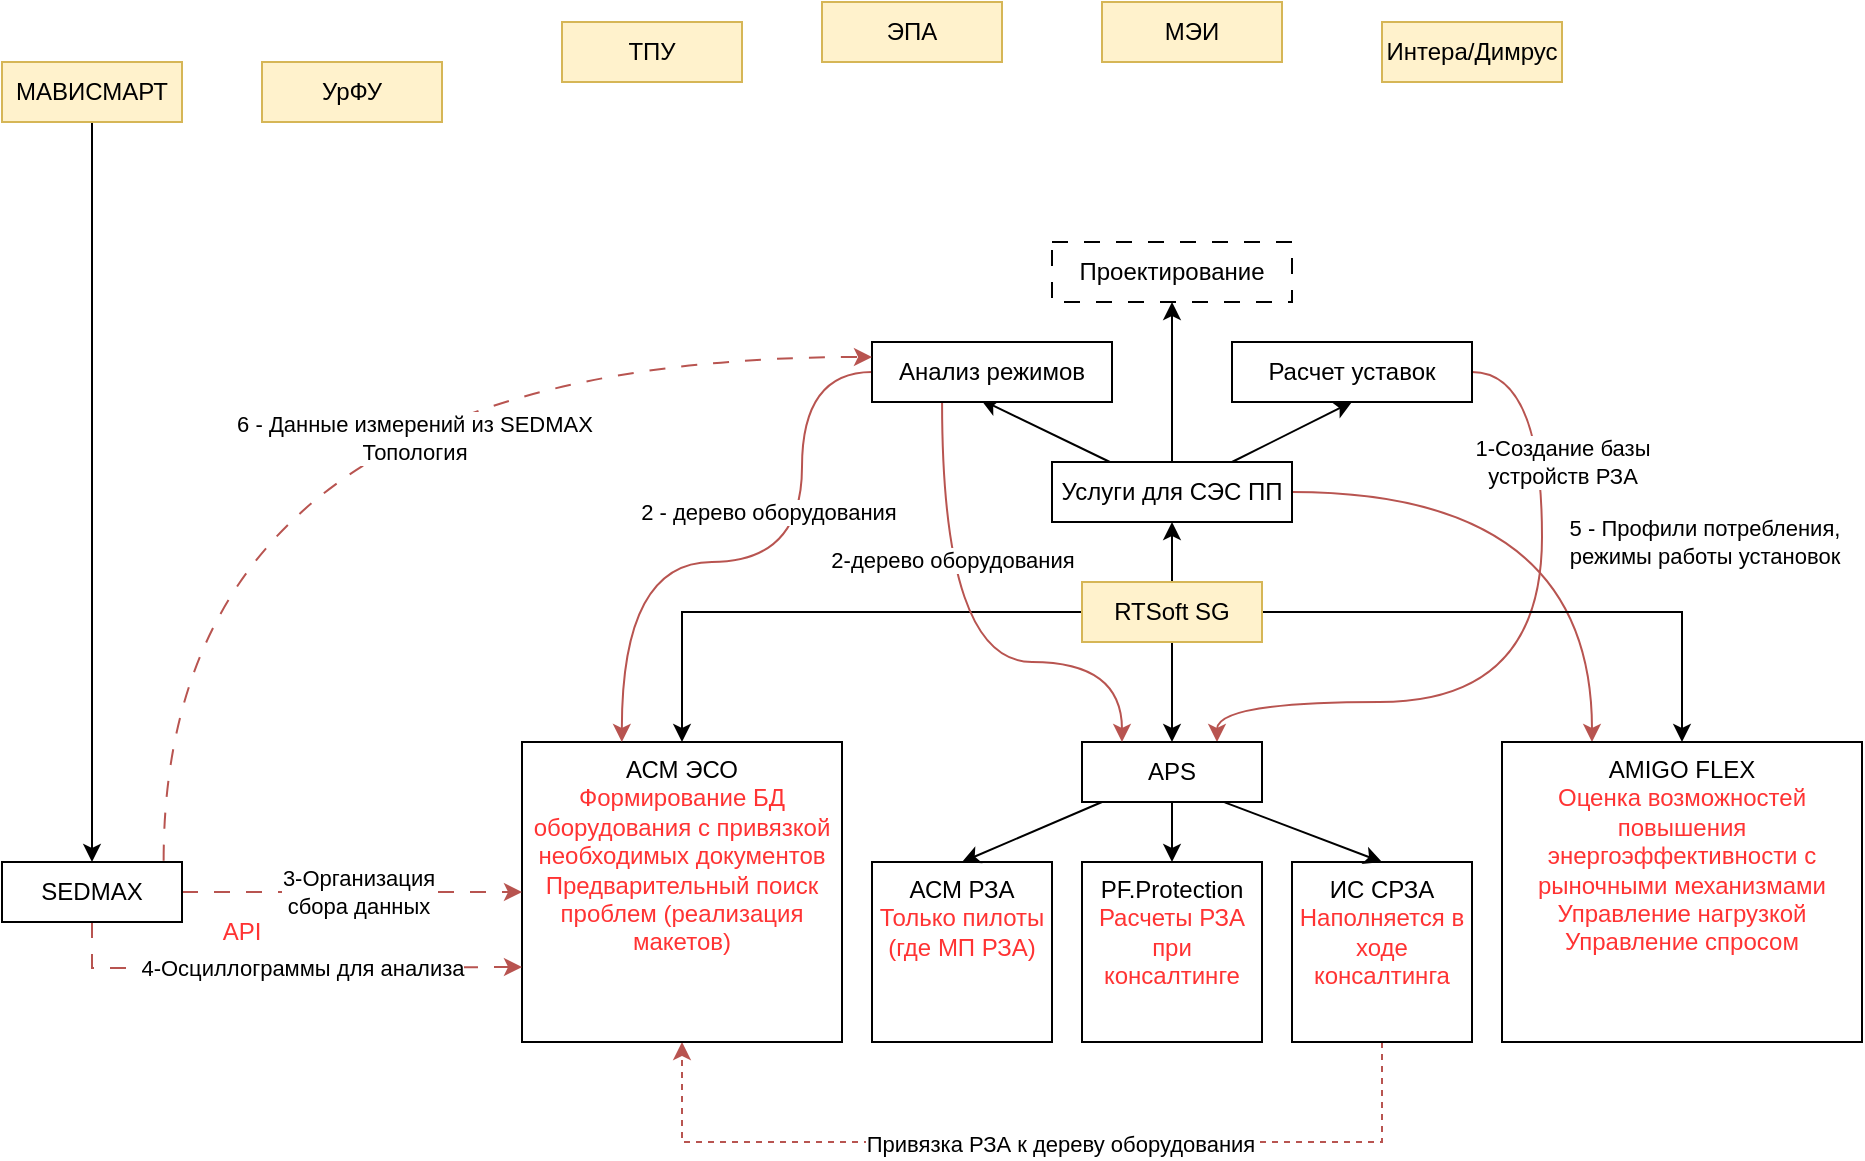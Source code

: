 <mxfile version="21.8.2" type="github" pages="2">
  <diagram name="Page-1" id="ZyMO6e3TnWATeuTPRcdV">
    <mxGraphModel dx="1900" dy="534" grid="1" gridSize="10" guides="1" tooltips="1" connect="1" arrows="1" fold="1" page="1" pageScale="1" pageWidth="850" pageHeight="1100" math="0" shadow="0">
      <root>
        <mxCell id="0" />
        <mxCell id="1" parent="0" />
        <mxCell id="bLjtOQ6BtMjxogzQHAxk-2" value="АСМ РЗА&lt;br&gt;&lt;font color=&quot;#ff3333&quot;&gt;Только пилоты (где МП РЗА)&lt;/font&gt;" style="rounded=0;whiteSpace=wrap;html=1;verticalAlign=top;" parent="1" vertex="1">
          <mxGeometry x="225" y="840" width="90" height="90" as="geometry" />
        </mxCell>
        <mxCell id="bLjtOQ6BtMjxogzQHAxk-5" value="PF.Protection&lt;br&gt;&lt;font color=&quot;#ff3333&quot;&gt;Расчеты РЗА при консалтинге&lt;/font&gt;" style="rounded=0;whiteSpace=wrap;html=1;verticalAlign=top;" parent="1" vertex="1">
          <mxGeometry x="330" y="840" width="90" height="90" as="geometry" />
        </mxCell>
        <mxCell id="bLjtOQ6BtMjxogzQHAxk-33" style="edgeStyle=orthogonalEdgeStyle;rounded=0;orthogonalLoop=1;jettySize=auto;html=1;entryX=1;entryY=0.5;entryDx=0;entryDy=0;curved=1;exitX=0.75;exitY=0;exitDx=0;exitDy=0;startArrow=classic;startFill=1;endArrow=none;endFill=0;fillColor=#f8cecc;strokeColor=#b85450;" parent="1" source="bLjtOQ6BtMjxogzQHAxk-20" target="bLjtOQ6BtMjxogzQHAxk-29" edge="1">
          <mxGeometry relative="1" as="geometry">
            <Array as="points">
              <mxPoint x="398" y="760" />
              <mxPoint x="560" y="760" />
              <mxPoint x="560" y="595" />
            </Array>
          </mxGeometry>
        </mxCell>
        <mxCell id="bLjtOQ6BtMjxogzQHAxk-36" value="1-Создание базы &lt;br&gt;устройств РЗА" style="edgeLabel;html=1;align=center;verticalAlign=middle;resizable=0;points=[];" parent="bLjtOQ6BtMjxogzQHAxk-33" vertex="1" connectable="0">
          <mxGeometry x="0.053" y="1" relative="1" as="geometry">
            <mxPoint x="11" y="-101" as="offset" />
          </mxGeometry>
        </mxCell>
        <mxCell id="bLjtOQ6BtMjxogzQHAxk-58" style="edgeStyle=orthogonalEdgeStyle;rounded=0;orthogonalLoop=1;jettySize=auto;html=1;entryX=0.5;entryY=1;entryDx=0;entryDy=0;dashed=1;fillColor=#f8cecc;strokeColor=#b85450;" parent="1" source="bLjtOQ6BtMjxogzQHAxk-6" target="bLjtOQ6BtMjxogzQHAxk-12" edge="1">
          <mxGeometry relative="1" as="geometry">
            <Array as="points">
              <mxPoint x="480" y="980" />
              <mxPoint x="130" y="980" />
            </Array>
          </mxGeometry>
        </mxCell>
        <mxCell id="bLjtOQ6BtMjxogzQHAxk-59" value="Привязка РЗА к дереву оборудования" style="edgeLabel;html=1;align=center;verticalAlign=middle;resizable=0;points=[];" parent="bLjtOQ6BtMjxogzQHAxk-58" vertex="1" connectable="0">
          <mxGeometry x="-0.06" y="1" relative="1" as="geometry">
            <mxPoint as="offset" />
          </mxGeometry>
        </mxCell>
        <mxCell id="bLjtOQ6BtMjxogzQHAxk-6" value="ИС СРЗА&lt;br&gt;&lt;font color=&quot;#ff3333&quot;&gt;Наполняется в ходе консалтинга&lt;/font&gt;" style="rounded=0;whiteSpace=wrap;html=1;verticalAlign=top;" parent="1" vertex="1">
          <mxGeometry x="435" y="840" width="90" height="90" as="geometry" />
        </mxCell>
        <mxCell id="bLjtOQ6BtMjxogzQHAxk-31" style="rounded=0;orthogonalLoop=1;jettySize=auto;html=1;entryX=0.5;entryY=1;entryDx=0;entryDy=0;" parent="1" source="bLjtOQ6BtMjxogzQHAxk-7" target="bLjtOQ6BtMjxogzQHAxk-29" edge="1">
          <mxGeometry relative="1" as="geometry" />
        </mxCell>
        <mxCell id="bLjtOQ6BtMjxogzQHAxk-32" style="rounded=0;orthogonalLoop=1;jettySize=auto;html=1;entryX=0.453;entryY=0.96;entryDx=0;entryDy=0;entryPerimeter=0;" parent="1" source="bLjtOQ6BtMjxogzQHAxk-7" target="bLjtOQ6BtMjxogzQHAxk-28" edge="1">
          <mxGeometry relative="1" as="geometry" />
        </mxCell>
        <mxCell id="bLjtOQ6BtMjxogzQHAxk-35" style="edgeStyle=orthogonalEdgeStyle;rounded=0;orthogonalLoop=1;jettySize=auto;html=1;entryX=0.5;entryY=1;entryDx=0;entryDy=0;" parent="1" source="bLjtOQ6BtMjxogzQHAxk-7" target="bLjtOQ6BtMjxogzQHAxk-34" edge="1">
          <mxGeometry relative="1" as="geometry" />
        </mxCell>
        <mxCell id="bLjtOQ6BtMjxogzQHAxk-53" style="edgeStyle=orthogonalEdgeStyle;rounded=0;orthogonalLoop=1;jettySize=auto;html=1;entryX=0.25;entryY=0;entryDx=0;entryDy=0;curved=1;fillColor=#f8cecc;strokeColor=#b85450;" parent="1" source="bLjtOQ6BtMjxogzQHAxk-7" target="bLjtOQ6BtMjxogzQHAxk-23" edge="1">
          <mxGeometry relative="1" as="geometry" />
        </mxCell>
        <mxCell id="bLjtOQ6BtMjxogzQHAxk-54" value="5 - Профили потребления, &lt;br&gt;режимы работы установок" style="edgeLabel;html=1;align=center;verticalAlign=middle;resizable=0;points=[];" parent="bLjtOQ6BtMjxogzQHAxk-53" vertex="1" connectable="0">
          <mxGeometry x="-0.3" y="-20" relative="1" as="geometry">
            <mxPoint x="109" y="5" as="offset" />
          </mxGeometry>
        </mxCell>
        <mxCell id="bLjtOQ6BtMjxogzQHAxk-7" value="Услуги для СЭС ПП" style="rounded=0;whiteSpace=wrap;html=1;" parent="1" vertex="1">
          <mxGeometry x="315" y="640" width="120" height="30" as="geometry" />
        </mxCell>
        <mxCell id="bLjtOQ6BtMjxogzQHAxk-12" value="АСМ ЭСО&lt;br&gt;&lt;font color=&quot;#ff3333&quot;&gt;Формирование БД оборудования с привязкой необходимых документов&lt;br&gt;Предварительный поиск проблем (реализация макетов)&lt;br&gt;&lt;/font&gt;" style="rounded=0;whiteSpace=wrap;html=1;verticalAlign=top;" parent="1" vertex="1">
          <mxGeometry x="50" y="780" width="160" height="150" as="geometry" />
        </mxCell>
        <mxCell id="bLjtOQ6BtMjxogzQHAxk-16" style="edgeStyle=orthogonalEdgeStyle;rounded=0;orthogonalLoop=1;jettySize=auto;html=1;entryX=0.5;entryY=0;entryDx=0;entryDy=0;" parent="1" source="bLjtOQ6BtMjxogzQHAxk-14" target="bLjtOQ6BtMjxogzQHAxk-20" edge="1">
          <mxGeometry relative="1" as="geometry" />
        </mxCell>
        <mxCell id="bLjtOQ6BtMjxogzQHAxk-17" style="rounded=0;orthogonalLoop=1;jettySize=auto;html=1;entryX=0.5;entryY=0;entryDx=0;entryDy=0;exitX=0.793;exitY=1.006;exitDx=0;exitDy=0;exitPerimeter=0;" parent="1" source="bLjtOQ6BtMjxogzQHAxk-20" target="bLjtOQ6BtMjxogzQHAxk-6" edge="1">
          <mxGeometry relative="1" as="geometry" />
        </mxCell>
        <mxCell id="bLjtOQ6BtMjxogzQHAxk-18" style="edgeStyle=orthogonalEdgeStyle;rounded=0;orthogonalLoop=1;jettySize=auto;html=1;entryX=0.5;entryY=1;entryDx=0;entryDy=0;" parent="1" source="bLjtOQ6BtMjxogzQHAxk-14" target="bLjtOQ6BtMjxogzQHAxk-7" edge="1">
          <mxGeometry relative="1" as="geometry" />
        </mxCell>
        <mxCell id="bLjtOQ6BtMjxogzQHAxk-19" style="rounded=0;orthogonalLoop=1;jettySize=auto;html=1;entryX=0.5;entryY=0;entryDx=0;entryDy=0;exitX=0;exitY=0.5;exitDx=0;exitDy=0;edgeStyle=orthogonalEdgeStyle;" parent="1" source="bLjtOQ6BtMjxogzQHAxk-14" target="bLjtOQ6BtMjxogzQHAxk-12" edge="1">
          <mxGeometry relative="1" as="geometry" />
        </mxCell>
        <mxCell id="bLjtOQ6BtMjxogzQHAxk-24" style="rounded=0;orthogonalLoop=1;jettySize=auto;html=1;entryX=0.5;entryY=0;entryDx=0;entryDy=0;exitX=1;exitY=0.5;exitDx=0;exitDy=0;edgeStyle=orthogonalEdgeStyle;" parent="1" source="bLjtOQ6BtMjxogzQHAxk-14" target="bLjtOQ6BtMjxogzQHAxk-23" edge="1">
          <mxGeometry relative="1" as="geometry" />
        </mxCell>
        <mxCell id="bLjtOQ6BtMjxogzQHAxk-14" value="RTSoft SG" style="rounded=0;whiteSpace=wrap;html=1;fillColor=#fff2cc;strokeColor=#d6b656;" parent="1" vertex="1">
          <mxGeometry x="330" y="700" width="90" height="30" as="geometry" />
        </mxCell>
        <mxCell id="bLjtOQ6BtMjxogzQHAxk-21" style="edgeStyle=orthogonalEdgeStyle;rounded=0;orthogonalLoop=1;jettySize=auto;html=1;entryX=0.5;entryY=0;entryDx=0;entryDy=0;" parent="1" source="bLjtOQ6BtMjxogzQHAxk-20" target="bLjtOQ6BtMjxogzQHAxk-5" edge="1">
          <mxGeometry relative="1" as="geometry" />
        </mxCell>
        <mxCell id="bLjtOQ6BtMjxogzQHAxk-22" style="rounded=0;orthogonalLoop=1;jettySize=auto;html=1;entryX=0.5;entryY=0;entryDx=0;entryDy=0;" parent="1" source="bLjtOQ6BtMjxogzQHAxk-20" target="bLjtOQ6BtMjxogzQHAxk-2" edge="1">
          <mxGeometry relative="1" as="geometry" />
        </mxCell>
        <mxCell id="bLjtOQ6BtMjxogzQHAxk-20" value="APS" style="rounded=0;whiteSpace=wrap;html=1;" parent="1" vertex="1">
          <mxGeometry x="330" y="780" width="90" height="30" as="geometry" />
        </mxCell>
        <mxCell id="bLjtOQ6BtMjxogzQHAxk-23" value="AMIGO FLEX&lt;br&gt;&lt;font color=&quot;#ff3333&quot;&gt;Оценка возможностей повышения энергоэффективности с рыночными механизмами&lt;br&gt;Управление нагрузкой&lt;br&gt;Управление спросом&lt;br&gt;&lt;/font&gt;" style="rounded=0;whiteSpace=wrap;html=1;verticalAlign=top;" parent="1" vertex="1">
          <mxGeometry x="540" y="780" width="180" height="150" as="geometry" />
        </mxCell>
        <mxCell id="bLjtOQ6BtMjxogzQHAxk-37" style="edgeStyle=orthogonalEdgeStyle;rounded=0;orthogonalLoop=1;jettySize=auto;html=1;entryX=0.312;entryY=0;entryDx=0;entryDy=0;curved=1;exitX=0;exitY=0.5;exitDx=0;exitDy=0;fillColor=#f8cecc;strokeColor=#b85450;entryPerimeter=0;" parent="1" source="bLjtOQ6BtMjxogzQHAxk-28" target="bLjtOQ6BtMjxogzQHAxk-12" edge="1">
          <mxGeometry relative="1" as="geometry">
            <Array as="points">
              <mxPoint x="190" y="595" />
              <mxPoint x="190" y="690" />
              <mxPoint x="100" y="690" />
            </Array>
          </mxGeometry>
        </mxCell>
        <mxCell id="bLjtOQ6BtMjxogzQHAxk-38" value="2 - дерево оборудования" style="edgeLabel;html=1;align=center;verticalAlign=middle;resizable=0;points=[];" parent="bLjtOQ6BtMjxogzQHAxk-37" vertex="1" connectable="0">
          <mxGeometry x="0.181" y="-1" relative="1" as="geometry">
            <mxPoint x="36" y="-24" as="offset" />
          </mxGeometry>
        </mxCell>
        <mxCell id="bLjtOQ6BtMjxogzQHAxk-48" style="edgeStyle=orthogonalEdgeStyle;rounded=0;orthogonalLoop=1;jettySize=auto;html=1;curved=1;exitX=0.292;exitY=1;exitDx=0;exitDy=0;fillColor=#f8cecc;strokeColor=#b85450;exitPerimeter=0;" parent="1" source="bLjtOQ6BtMjxogzQHAxk-28" edge="1">
          <mxGeometry relative="1" as="geometry">
            <mxPoint x="350" y="780" as="targetPoint" />
            <Array as="points">
              <mxPoint x="260" y="740" />
              <mxPoint x="350" y="740" />
            </Array>
          </mxGeometry>
        </mxCell>
        <mxCell id="bLjtOQ6BtMjxogzQHAxk-50" value="2-дерево оборудования" style="edgeLabel;html=1;align=center;verticalAlign=middle;resizable=0;points=[];" parent="bLjtOQ6BtMjxogzQHAxk-48" vertex="1" connectable="0">
          <mxGeometry x="-0.396" y="5" relative="1" as="geometry">
            <mxPoint as="offset" />
          </mxGeometry>
        </mxCell>
        <mxCell id="bLjtOQ6BtMjxogzQHAxk-28" value="Анализ режимов" style="rounded=0;whiteSpace=wrap;html=1;" parent="1" vertex="1">
          <mxGeometry x="225" y="580" width="120" height="30" as="geometry" />
        </mxCell>
        <mxCell id="bLjtOQ6BtMjxogzQHAxk-29" value="Расчет уставок" style="rounded=0;whiteSpace=wrap;html=1;" parent="1" vertex="1">
          <mxGeometry x="405" y="580" width="120" height="30" as="geometry" />
        </mxCell>
        <mxCell id="bLjtOQ6BtMjxogzQHAxk-34" value="Проектирование" style="rounded=0;whiteSpace=wrap;html=1;dashed=1;dashPattern=8 8;" parent="1" vertex="1">
          <mxGeometry x="315" y="530" width="120" height="30" as="geometry" />
        </mxCell>
        <mxCell id="bLjtOQ6BtMjxogzQHAxk-43" style="edgeStyle=orthogonalEdgeStyle;rounded=0;orthogonalLoop=1;jettySize=auto;html=1;entryX=0.5;entryY=0;entryDx=0;entryDy=0;" parent="1" source="bLjtOQ6BtMjxogzQHAxk-39" target="bLjtOQ6BtMjxogzQHAxk-41" edge="1">
          <mxGeometry relative="1" as="geometry" />
        </mxCell>
        <mxCell id="bLjtOQ6BtMjxogzQHAxk-39" value="МАВИСМАРТ" style="rounded=0;whiteSpace=wrap;html=1;fillColor=#fff2cc;strokeColor=#d6b656;" parent="1" vertex="1">
          <mxGeometry x="-210" y="440" width="90" height="30" as="geometry" />
        </mxCell>
        <mxCell id="bLjtOQ6BtMjxogzQHAxk-42" style="edgeStyle=orthogonalEdgeStyle;rounded=0;orthogonalLoop=1;jettySize=auto;html=1;fillColor=#f8cecc;strokeColor=#b85450;dashed=1;dashPattern=8 8;" parent="1" source="bLjtOQ6BtMjxogzQHAxk-41" target="bLjtOQ6BtMjxogzQHAxk-12" edge="1">
          <mxGeometry relative="1" as="geometry" />
        </mxCell>
        <mxCell id="bLjtOQ6BtMjxogzQHAxk-45" value="3-Организация &lt;br&gt;сбора данных" style="edgeLabel;html=1;align=center;verticalAlign=middle;resizable=0;points=[];" parent="bLjtOQ6BtMjxogzQHAxk-42" vertex="1" connectable="0">
          <mxGeometry x="0.204" relative="1" as="geometry">
            <mxPoint x="-15" as="offset" />
          </mxGeometry>
        </mxCell>
        <mxCell id="bLjtOQ6BtMjxogzQHAxk-51" style="edgeStyle=orthogonalEdgeStyle;rounded=0;orthogonalLoop=1;jettySize=auto;html=1;entryX=0;entryY=0.75;entryDx=0;entryDy=0;exitX=0.5;exitY=1;exitDx=0;exitDy=0;fillColor=#f8cecc;strokeColor=#b85450;dashed=1;dashPattern=8 8;" parent="1" source="bLjtOQ6BtMjxogzQHAxk-41" target="bLjtOQ6BtMjxogzQHAxk-12" edge="1">
          <mxGeometry relative="1" as="geometry">
            <Array as="points">
              <mxPoint x="-115" y="893" />
              <mxPoint x="-10" y="893" />
            </Array>
          </mxGeometry>
        </mxCell>
        <mxCell id="bLjtOQ6BtMjxogzQHAxk-52" value="4-Осциллограммы для анализа" style="edgeLabel;html=1;align=center;verticalAlign=middle;resizable=0;points=[];" parent="bLjtOQ6BtMjxogzQHAxk-51" vertex="1" connectable="0">
          <mxGeometry x="-0.16" relative="1" as="geometry">
            <mxPoint x="28" as="offset" />
          </mxGeometry>
        </mxCell>
        <mxCell id="bLjtOQ6BtMjxogzQHAxk-55" style="edgeStyle=orthogonalEdgeStyle;rounded=0;orthogonalLoop=1;jettySize=auto;html=1;entryX=0;entryY=0.25;entryDx=0;entryDy=0;curved=1;exitX=0.898;exitY=-0.021;exitDx=0;exitDy=0;exitPerimeter=0;fillColor=#f8cecc;strokeColor=#b85450;dashed=1;dashPattern=8 8;" parent="1" source="bLjtOQ6BtMjxogzQHAxk-41" target="bLjtOQ6BtMjxogzQHAxk-28" edge="1">
          <mxGeometry relative="1" as="geometry" />
        </mxCell>
        <mxCell id="bLjtOQ6BtMjxogzQHAxk-56" value="6 - Данные измерений из SEDMAX&lt;br&gt;Топология" style="edgeLabel;html=1;align=center;verticalAlign=middle;resizable=0;points=[];" parent="bLjtOQ6BtMjxogzQHAxk-55" vertex="1" connectable="0">
          <mxGeometry x="0.243" y="-40" relative="1" as="geometry">
            <mxPoint as="offset" />
          </mxGeometry>
        </mxCell>
        <mxCell id="bLjtOQ6BtMjxogzQHAxk-41" value="SEDMAX" style="rounded=0;whiteSpace=wrap;html=1;" parent="1" vertex="1">
          <mxGeometry x="-210" y="840" width="90" height="30" as="geometry" />
        </mxCell>
        <mxCell id="bLjtOQ6BtMjxogzQHAxk-57" value="API" style="text;html=1;strokeColor=none;fillColor=none;align=center;verticalAlign=middle;whiteSpace=wrap;rounded=0;fontColor=#FF3333;" parent="1" vertex="1">
          <mxGeometry x="-120" y="860" width="60" height="30" as="geometry" />
        </mxCell>
        <mxCell id="qqc9i04rdyampg_vNg-s-1" value="УрФУ" style="rounded=0;whiteSpace=wrap;html=1;fillColor=#fff2cc;strokeColor=#d6b656;" vertex="1" parent="1">
          <mxGeometry x="-80" y="440" width="90" height="30" as="geometry" />
        </mxCell>
        <mxCell id="qqc9i04rdyampg_vNg-s-2" value="ТПУ" style="rounded=0;whiteSpace=wrap;html=1;fillColor=#fff2cc;strokeColor=#d6b656;" vertex="1" parent="1">
          <mxGeometry x="70" y="420" width="90" height="30" as="geometry" />
        </mxCell>
        <mxCell id="qqc9i04rdyampg_vNg-s-3" value="ЭПА" style="rounded=0;whiteSpace=wrap;html=1;fillColor=#fff2cc;strokeColor=#d6b656;" vertex="1" parent="1">
          <mxGeometry x="200" y="410" width="90" height="30" as="geometry" />
        </mxCell>
        <mxCell id="qqc9i04rdyampg_vNg-s-4" value="МЭИ" style="rounded=0;whiteSpace=wrap;html=1;fillColor=#fff2cc;strokeColor=#d6b656;" vertex="1" parent="1">
          <mxGeometry x="340" y="410" width="90" height="30" as="geometry" />
        </mxCell>
        <mxCell id="qqc9i04rdyampg_vNg-s-5" value="Интера/Димрус" style="rounded=0;whiteSpace=wrap;html=1;fillColor=#fff2cc;strokeColor=#d6b656;" vertex="1" parent="1">
          <mxGeometry x="480" y="420" width="90" height="30" as="geometry" />
        </mxCell>
      </root>
    </mxGraphModel>
  </diagram>
  <diagram name="Для Лабиринта" id="WRbypke1fM3zqj6FpLhx">
    <mxGraphModel dx="2085" dy="628" grid="1" gridSize="10" guides="1" tooltips="1" connect="1" arrows="1" fold="1" page="1" pageScale="1" pageWidth="850" pageHeight="1100" math="0" shadow="0">
      <root>
        <mxCell id="k5iMaffngfscGlH9nwCM-0" />
        <mxCell id="k5iMaffngfscGlH9nwCM-1" parent="k5iMaffngfscGlH9nwCM-0" />
        <mxCell id="DssEfrftJAehQ6PEnOUV-5" value="" style="rounded=0;whiteSpace=wrap;html=1;fillColor=none;" vertex="1" parent="k5iMaffngfscGlH9nwCM-1">
          <mxGeometry x="-70" y="1340" width="750" height="110" as="geometry" />
        </mxCell>
        <mxCell id="DssEfrftJAehQ6PEnOUV-2" value="ПТК AMIGO EDGE" style="rounded=0;whiteSpace=wrap;html=1;verticalAlign=top;" vertex="1" parent="k5iMaffngfscGlH9nwCM-1">
          <mxGeometry x="80" y="1400" width="130" height="30" as="geometry" />
        </mxCell>
        <mxCell id="DssEfrftJAehQ6PEnOUV-3" value="AMIGO FLEX" style="rounded=0;whiteSpace=wrap;html=1;verticalAlign=top;" vertex="1" parent="k5iMaffngfscGlH9nwCM-1">
          <mxGeometry x="80" y="1360" width="130" height="30" as="geometry" />
        </mxCell>
        <mxCell id="DssEfrftJAehQ6PEnOUV-4" value="Alpha.Platform" style="rounded=0;whiteSpace=wrap;html=1;verticalAlign=top;fillColor=#fff2cc;strokeColor=#d6b656;" vertex="1" parent="k5iMaffngfscGlH9nwCM-1">
          <mxGeometry x="242.5" y="1400" width="130" height="30" as="geometry" />
        </mxCell>
        <mxCell id="DssEfrftJAehQ6PEnOUV-6" value="Уровень объектов распределенной энергетики" style="text;html=1;strokeColor=none;fillColor=none;align=left;verticalAlign=middle;whiteSpace=wrap;rounded=0;direction=east;fontStyle=1" vertex="1" parent="k5iMaffngfscGlH9nwCM-1">
          <mxGeometry x="-60" y="1380" width="150" height="30" as="geometry" />
        </mxCell>
        <mxCell id="DssEfrftJAehQ6PEnOUV-7" value="ЭДМ МЭИ" style="rounded=0;whiteSpace=wrap;html=1;verticalAlign=top;fillColor=#fff2cc;strokeColor=#d6b656;" vertex="1" parent="k5iMaffngfscGlH9nwCM-1">
          <mxGeometry x="242.5" y="1360" width="130" height="30" as="geometry" />
        </mxCell>
        <mxCell id="DssEfrftJAehQ6PEnOUV-8" value="ТПУ&amp;nbsp; RTDS\инверторы" style="rounded=0;whiteSpace=wrap;html=1;verticalAlign=top;fillColor=#fff2cc;strokeColor=#d6b656;" vertex="1" parent="k5iMaffngfscGlH9nwCM-1">
          <mxGeometry x="397.5" y="1360" width="130" height="30" as="geometry" />
        </mxCell>
        <mxCell id="DssEfrftJAehQ6PEnOUV-9" value="Anylogic (Электротранспорт)" style="rounded=0;whiteSpace=wrap;html=1;verticalAlign=middle;fillColor=#fff2cc;strokeColor=#d6b656;fontSize=10;" vertex="1" parent="k5iMaffngfscGlH9nwCM-1">
          <mxGeometry x="397.5" y="1400" width="130" height="30" as="geometry" />
        </mxCell>
        <mxCell id="DssEfrftJAehQ6PEnOUV-10" value="" style="rounded=0;whiteSpace=wrap;html=1;fillColor=none;" vertex="1" parent="k5iMaffngfscGlH9nwCM-1">
          <mxGeometry x="-70" y="1230" width="750" height="110" as="geometry" />
        </mxCell>
        <mxCell id="DssEfrftJAehQ6PEnOUV-11" value="Уровень &lt;br&gt;подстанции" style="text;html=1;strokeColor=none;fillColor=none;align=left;verticalAlign=middle;whiteSpace=wrap;rounded=0;direction=east;fontStyle=1" vertex="1" parent="k5iMaffngfscGlH9nwCM-1">
          <mxGeometry x="-60" y="1270" width="150" height="30" as="geometry" />
        </mxCell>
        <mxCell id="DssEfrftJAehQ6PEnOUV-12" value="АСМ ЭСО (полигон)" style="rounded=0;whiteSpace=wrap;html=1;verticalAlign=top;" vertex="1" parent="k5iMaffngfscGlH9nwCM-1">
          <mxGeometry x="80" y="1250" width="130" height="30" as="geometry" />
        </mxCell>
        <mxCell id="DssEfrftJAehQ6PEnOUV-13" value="АСМ РЗА" style="rounded=0;whiteSpace=wrap;html=1;verticalAlign=top;" vertex="1" parent="k5iMaffngfscGlH9nwCM-1">
          <mxGeometry x="80" y="1290" width="130" height="30" as="geometry" />
        </mxCell>
        <mxCell id="DssEfrftJAehQ6PEnOUV-14" value="&lt;font style=&quot;font-size: 11px;&quot;&gt;АСМД (Димрус, Интера)&lt;/font&gt;" style="rounded=0;whiteSpace=wrap;html=1;verticalAlign=top;fillColor=#fff2cc;strokeColor=#d6b656;" vertex="1" parent="k5iMaffngfscGlH9nwCM-1">
          <mxGeometry x="243" y="1235" width="130" height="30" as="geometry" />
        </mxCell>
        <mxCell id="DssEfrftJAehQ6PEnOUV-15" value="РЗА от ЭПА" style="rounded=0;whiteSpace=wrap;html=1;verticalAlign=top;fillColor=#fff2cc;strokeColor=#d6b656;" vertex="1" parent="k5iMaffngfscGlH9nwCM-1">
          <mxGeometry x="242.5" y="1269" width="130" height="30" as="geometry" />
        </mxCell>
        <mxCell id="DssEfrftJAehQ6PEnOUV-16" value="УрФУ" style="rounded=0;whiteSpace=wrap;html=1;verticalAlign=top;fillColor=#fff2cc;strokeColor=#d6b656;" vertex="1" parent="k5iMaffngfscGlH9nwCM-1">
          <mxGeometry x="397.5" y="1269" width="130" height="30" as="geometry" />
        </mxCell>
        <mxCell id="DssEfrftJAehQ6PEnOUV-17" value="" style="rounded=0;whiteSpace=wrap;html=1;fillColor=none;" vertex="1" parent="k5iMaffngfscGlH9nwCM-1">
          <mxGeometry x="-70" y="1120" width="750" height="110" as="geometry" />
        </mxCell>
        <mxCell id="DssEfrftJAehQ6PEnOUV-18" value="Уровень &lt;br&gt;распредсетей/ЦУС" style="text;html=1;strokeColor=none;fillColor=none;align=left;verticalAlign=middle;whiteSpace=wrap;rounded=0;direction=east;fontStyle=1" vertex="1" parent="k5iMaffngfscGlH9nwCM-1">
          <mxGeometry x="-60" y="1160" width="150" height="30" as="geometry" />
        </mxCell>
        <mxCell id="DssEfrftJAehQ6PEnOUV-19" value="Создание цифровых моделей (CIM based)" style="rounded=0;whiteSpace=wrap;html=1;verticalAlign=top;" vertex="1" parent="k5iMaffngfscGlH9nwCM-1">
          <mxGeometry x="80" y="1130" width="130" height="40" as="geometry" />
        </mxCell>
        <mxCell id="DssEfrftJAehQ6PEnOUV-20" value="SEDMAX" style="rounded=0;whiteSpace=wrap;html=1;verticalAlign=top;fillColor=#fff2cc;strokeColor=#d6b656;" vertex="1" parent="k5iMaffngfscGlH9nwCM-1">
          <mxGeometry x="242.5" y="1130" width="130" height="30" as="geometry" />
        </mxCell>
        <mxCell id="DssEfrftJAehQ6PEnOUV-21" value="БО-Энерго" style="rounded=0;whiteSpace=wrap;html=1;verticalAlign=top;fillColor=#fff2cc;strokeColor=#d6b656;" vertex="1" parent="k5iMaffngfscGlH9nwCM-1">
          <mxGeometry x="397.5" y="1233" width="130" height="30" as="geometry" />
        </mxCell>
        <mxCell id="DssEfrftJAehQ6PEnOUV-22" value="СИМЭС" style="rounded=0;whiteSpace=wrap;html=1;verticalAlign=top;fillColor=#fff2cc;strokeColor=#d6b656;" vertex="1" parent="k5iMaffngfscGlH9nwCM-1">
          <mxGeometry x="397.5" y="1130" width="130" height="30" as="geometry" />
        </mxCell>
        <mxCell id="DssEfrftJAehQ6PEnOUV-23" value="СУПА?" style="rounded=0;whiteSpace=wrap;html=1;verticalAlign=middle;fillColor=#fff2cc;strokeColor=#d6b656;align=center;" vertex="1" parent="k5iMaffngfscGlH9nwCM-1">
          <mxGeometry x="242.5" y="1196" width="130" height="30" as="geometry" />
        </mxCell>
        <mxCell id="DssEfrftJAehQ6PEnOUV-24" value="Сберсити" style="rounded=0;whiteSpace=wrap;html=1;verticalAlign=top;fillColor=#fad9d5;strokeColor=#ae4132;" vertex="1" parent="k5iMaffngfscGlH9nwCM-1">
          <mxGeometry x="540" y="1360" width="130" height="30" as="geometry" />
        </mxCell>
        <mxCell id="DssEfrftJAehQ6PEnOUV-25" value="РСНЭЭ ИНТЕР РАО" style="rounded=0;whiteSpace=wrap;html=1;verticalAlign=top;fillColor=#fad9d5;strokeColor=#ae4132;" vertex="1" parent="k5iMaffngfscGlH9nwCM-1">
          <mxGeometry x="540" y="1400" width="130" height="30" as="geometry" />
        </mxCell>
        <mxCell id="DssEfrftJAehQ6PEnOUV-26" value="Кейс АСМ ЭСО + РЗА" style="rounded=0;whiteSpace=wrap;html=1;verticalAlign=top;fillColor=#fad9d5;strokeColor=#ae4132;" vertex="1" parent="k5iMaffngfscGlH9nwCM-1">
          <mxGeometry x="540" y="1250" width="130" height="30" as="geometry" />
        </mxCell>
        <mxCell id="DssEfrftJAehQ6PEnOUV-27" value="CIM-кейс" style="rounded=0;whiteSpace=wrap;html=1;verticalAlign=top;fillColor=#fad9d5;strokeColor=#ae4132;fontSize=11;" vertex="1" parent="k5iMaffngfscGlH9nwCM-1">
          <mxGeometry x="540" y="1125" width="130" height="30" as="geometry" />
        </mxCell>
        <mxCell id="DssEfrftJAehQ6PEnOUV-28" value="Кейс для службы эксплуатации ЭО" style="rounded=0;whiteSpace=wrap;html=1;verticalAlign=middle;fillColor=#fad9d5;strokeColor=#ae4132;fontSize=11;" vertex="1" parent="k5iMaffngfscGlH9nwCM-1">
          <mxGeometry x="540" y="1158" width="130" height="35" as="geometry" />
        </mxCell>
        <mxCell id="DssEfrftJAehQ6PEnOUV-30" value="БД РЗА/расчет уставок" style="rounded=0;whiteSpace=wrap;html=1;verticalAlign=top;" vertex="1" parent="k5iMaffngfscGlH9nwCM-1">
          <mxGeometry x="80" y="1180" width="130" height="40" as="geometry" />
        </mxCell>
        <mxCell id="DssEfrftJAehQ6PEnOUV-33" value="Решения РТСофт" style="text;html=1;strokeColor=none;fillColor=none;align=left;verticalAlign=middle;whiteSpace=wrap;rounded=0;direction=east;fontStyle=1" vertex="1" parent="k5iMaffngfscGlH9nwCM-1">
          <mxGeometry x="20" y="1080" width="150" height="30" as="geometry" />
        </mxCell>
        <mxCell id="DssEfrftJAehQ6PEnOUV-34" value="Партнеры" style="text;html=1;strokeColor=none;fillColor=none;align=left;verticalAlign=middle;whiteSpace=wrap;rounded=0;direction=east;fontStyle=1" vertex="1" parent="k5iMaffngfscGlH9nwCM-1">
          <mxGeometry x="350" y="1080" width="150" height="30" as="geometry" />
        </mxCell>
        <mxCell id="DssEfrftJAehQ6PEnOUV-35" value="Кейсы" style="text;html=1;strokeColor=none;fillColor=none;align=left;verticalAlign=middle;whiteSpace=wrap;rounded=0;direction=east;fontStyle=1" vertex="1" parent="k5iMaffngfscGlH9nwCM-1">
          <mxGeometry x="575" y="1080" width="110" height="30" as="geometry" />
        </mxCell>
        <mxCell id="DssEfrftJAehQ6PEnOUV-36" value="Встраиваемое оборудование (РТСофт - ВС)" style="rounded=0;whiteSpace=wrap;html=1;fillColor=none;fontStyle=1" vertex="1" parent="k5iMaffngfscGlH9nwCM-1">
          <mxGeometry x="-70" y="1450" width="300" height="30" as="geometry" />
        </mxCell>
        <mxCell id="DssEfrftJAehQ6PEnOUV-37" value="Российская энергетическая SCADA?" style="rounded=0;whiteSpace=wrap;html=1;verticalAlign=middle;fillColor=#fff2cc;strokeColor=#d6b656;align=center;" vertex="1" parent="k5iMaffngfscGlH9nwCM-1">
          <mxGeometry x="397.5" y="1175" width="130" height="45" as="geometry" />
        </mxCell>
        <mxCell id="W5fvT3dlou5QI48Dodo0-0" value="Производители оборудования (СТАТКОМ и пр.)" style="rounded=0;whiteSpace=wrap;html=1;verticalAlign=middle;fillColor=#fff2cc;strokeColor=#d6b656;align=center;fontSize=9;" vertex="1" parent="k5iMaffngfscGlH9nwCM-1">
          <mxGeometry x="242.5" y="1163" width="130" height="30" as="geometry" />
        </mxCell>
        <mxCell id="W5fvT3dlou5QI48Dodo0-1" value="Сертификация моделей РЗА" style="rounded=0;whiteSpace=wrap;html=1;verticalAlign=middle;fillColor=#fff2cc;strokeColor=#d6b656;" vertex="1" parent="k5iMaffngfscGlH9nwCM-1">
          <mxGeometry x="243" y="1303" width="130" height="30" as="geometry" />
        </mxCell>
        <mxCell id="W5fvT3dlou5QI48Dodo0-2" value="Обработка осциллограмм" style="rounded=0;whiteSpace=wrap;html=1;verticalAlign=middle;fillColor=#fad9d5;strokeColor=#ae4132;" vertex="1" parent="k5iMaffngfscGlH9nwCM-1">
          <mxGeometry x="540" y="1290" width="130" height="30" as="geometry" />
        </mxCell>
        <mxCell id="W5fvT3dlou5QI48Dodo0-3" value="Систематизация документации (ChatGPT)" style="rounded=0;whiteSpace=wrap;html=1;verticalAlign=middle;fillColor=#fad9d5;strokeColor=#ae4132;fontSize=10;" vertex="1" parent="k5iMaffngfscGlH9nwCM-1">
          <mxGeometry x="540" y="1197" width="130" height="30" as="geometry" />
        </mxCell>
      </root>
    </mxGraphModel>
  </diagram>
</mxfile>
